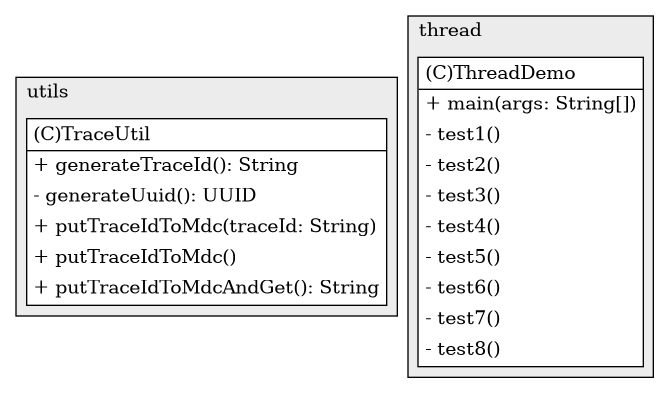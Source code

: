 @startuml

/' diagram meta data start
config=StructureConfiguration;
{
  "projectClassification": {
    "searchMode": "OpenProject", // OpenProject, AllProjects
    "includedProjects": "",
    "pathEndKeywords": "*.impl",
    "isClientPath": "",
    "isClientName": "",
    "isTestPath": "",
    "isTestName": "",
    "isMappingPath": "",
    "isMappingName": "",
    "isDataAccessPath": "",
    "isDataAccessName": "",
    "isDataStructurePath": "",
    "isDataStructureName": "",
    "isInterfaceStructuresPath": "",
    "isInterfaceStructuresName": "",
    "isEntryPointPath": "",
    "isEntryPointName": "",
    "treatFinalFieldsAsMandatory": false
  },
  "graphRestriction": {
    "classPackageExcludeFilter": "",
    "classPackageIncludeFilter": "",
    "classNameExcludeFilter": "",
    "classNameIncludeFilter": "",
    "methodNameExcludeFilter": "",
    "methodNameIncludeFilter": "",
    "removeByInheritance": "", // inheritance/annotation based filtering is done in a second step
    "removeByAnnotation": "",
    "removeByClassPackage": "", // cleanup the graph after inheritance/annotation based filtering is done
    "removeByClassName": "",
    "cutMappings": false,
    "cutEnum": true,
    "cutTests": true,
    "cutClient": true,
    "cutDataAccess": false,
    "cutInterfaceStructures": false,
    "cutDataStructures": false,
    "cutGetterAndSetter": true,
    "cutConstructors": true
  },
  "graphTraversal": {
    "forwardDepth": 6,
    "backwardDepth": 6,
    "classPackageExcludeFilter": "",
    "classPackageIncludeFilter": "",
    "classNameExcludeFilter": "",
    "classNameIncludeFilter": "",
    "methodNameExcludeFilter": "",
    "methodNameIncludeFilter": "",
    "hideMappings": false,
    "hideDataStructures": false,
    "hidePrivateMethods": true,
    "hideInterfaceCalls": true, // indirection: implementation -> interface (is hidden) -> implementation
    "onlyShowApplicationEntryPoints": false, // root node is included
    "useMethodCallsForStructureDiagram": "ForwardOnly" // ForwardOnly, BothDirections, No
  },
  "details": {
    "aggregation": "GroupByClass", // ByClass, GroupByClass, None
    "showClassGenericTypes": true,
    "showMethods": true,
    "showMethodParameterNames": true,
    "showMethodParameterTypes": true,
    "showMethodReturnType": true,
    "showPackageLevels": 2,
    "showDetailedClassStructure": true
  },
  "rootClass": "juc.thread.ThreadDemo",
  "extensionCallbackMethod": "" // qualified.class.name#methodName - signature: public static String method(String)
}
diagram meta data end '/



digraph g {
    rankdir="TB"
    splines=polyline
    

'nodes 
subgraph cluster_111612081 { 
   	label=utils
	labeljust=l
	fillcolor="#ececec"
	style=filled
   
   TraceUtil939865362[
	label=<<TABLE BORDER="1" CELLBORDER="0" CELLPADDING="4" CELLSPACING="0">
<TR><TD ALIGN="LEFT" >(C)TraceUtil</TD></TR>
<HR/>
<TR><TD ALIGN="LEFT" >+ generateTraceId(): String</TD></TR>
<TR><TD ALIGN="LEFT" >- generateUuid(): UUID</TD></TR>
<TR><TD ALIGN="LEFT" >+ putTraceIdToMdc(traceId: String)</TD></TR>
<TR><TD ALIGN="LEFT" >+ putTraceIdToMdc()</TD></TR>
<TR><TD ALIGN="LEFT" >+ putTraceIdToMdcAndGet(): String</TD></TR>
</TABLE>>
	style=filled
	margin=0
	shape=plaintext
	fillcolor="#FFFFFF"
];
} 

subgraph cluster_874443254 { 
   	label=thread
	labeljust=l
	fillcolor="#ececec"
	style=filled
   
   ThreadDemo1661182016[
	label=<<TABLE BORDER="1" CELLBORDER="0" CELLPADDING="4" CELLSPACING="0">
<TR><TD ALIGN="LEFT" >(C)ThreadDemo</TD></TR>
<HR/>
<TR><TD ALIGN="LEFT" >+ main(args: String[])</TD></TR>
<TR><TD ALIGN="LEFT" >- test1()</TD></TR>
<TR><TD ALIGN="LEFT" >- test2()</TD></TR>
<TR><TD ALIGN="LEFT" >- test3()</TD></TR>
<TR><TD ALIGN="LEFT" >- test4()</TD></TR>
<TR><TD ALIGN="LEFT" >- test5()</TD></TR>
<TR><TD ALIGN="LEFT" >- test6()</TD></TR>
<TR><TD ALIGN="LEFT" >- test7()</TD></TR>
<TR><TD ALIGN="LEFT" >- test8()</TD></TR>
</TABLE>>
	style=filled
	margin=0
	shape=plaintext
	fillcolor="#FFFFFF"
];
} 

'edges    

    
}
@enduml